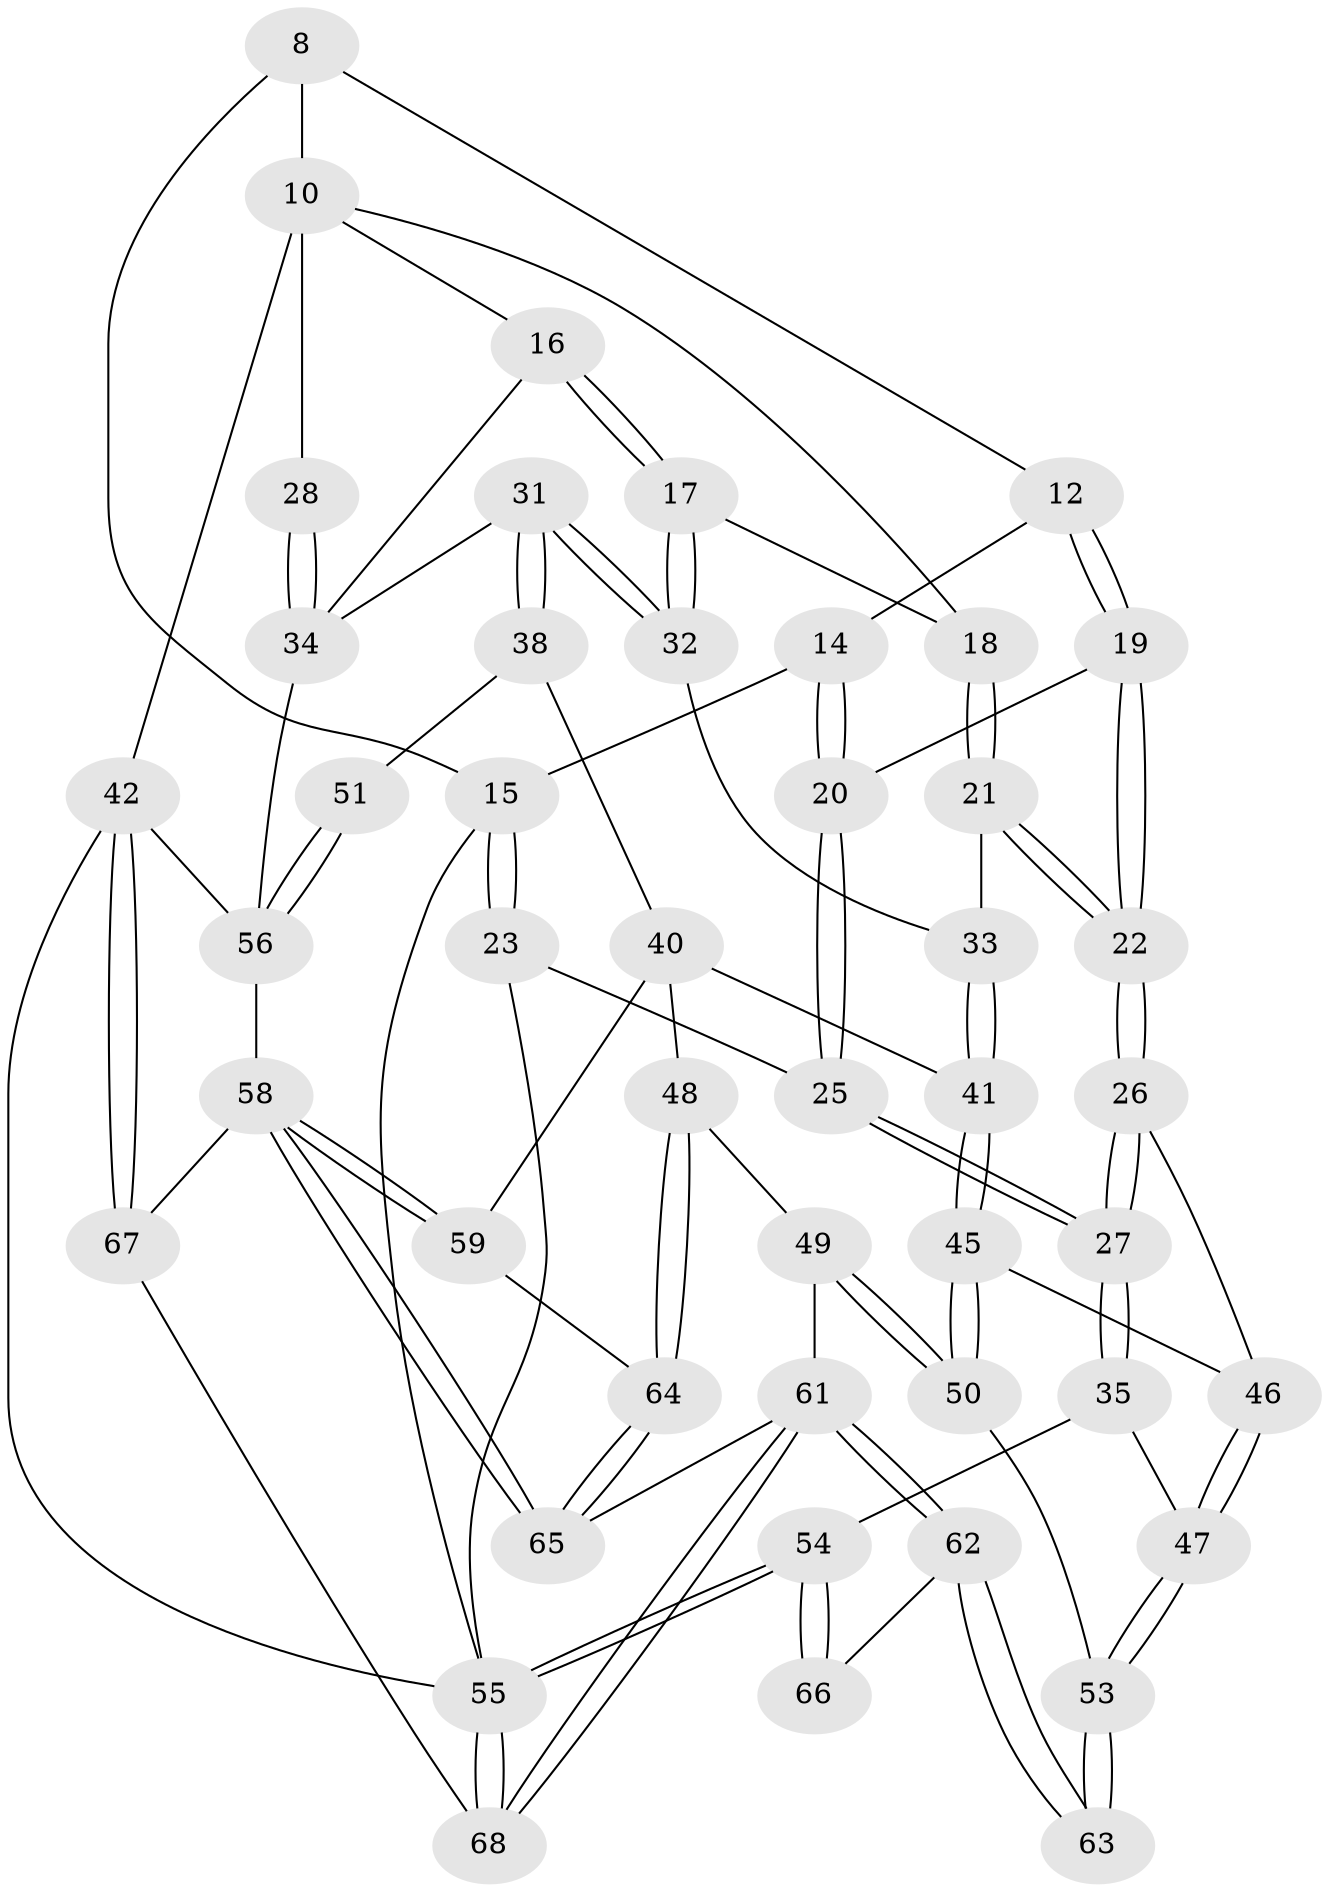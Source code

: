 // original degree distribution, {3: 0.04411764705882353, 6: 0.20588235294117646, 5: 0.5441176470588235, 4: 0.20588235294117646}
// Generated by graph-tools (version 1.1) at 2025/06/03/04/25 22:06:04]
// undirected, 47 vertices, 109 edges
graph export_dot {
graph [start="1"]
  node [color=gray90,style=filled];
  8 [pos="+0.394675575355254+0.12002876889964009",super="+5"];
  10 [pos="+0.8823802421294316+0.13484748695869067",super="+7+9"];
  12 [pos="+0.39179029509254626+0.1238208468913231"];
  14 [pos="+0.18481507158374016+0.25727403387969405",super="+11"];
  15 [pos="+0.07863823616580463+0.28004319010623163",super="+13"];
  16 [pos="+0.6845949004585173+0.29098203734749695"];
  17 [pos="+0.6589165682535071+0.29160157273338677"];
  18 [pos="+0.6353688100780783+0.2785266024203755"];
  19 [pos="+0.3426435222594494+0.30130655793923317"];
  20 [pos="+0.2457168197784622+0.32086816966940873"];
  21 [pos="+0.439310420437039+0.4251625785466657"];
  22 [pos="+0.4262384570548232+0.4289207307777593"];
  23 [pos="+0.06451946351461615+0.3181616834838253"];
  25 [pos="+0.17411989688296067+0.4051931597116179"];
  26 [pos="+0.4073507741938467+0.47682325996740427"];
  27 [pos="+0.1650097149988523+0.5086302362840912"];
  28 [pos="+1+0.20577443057069802"];
  31 [pos="+0.7217683672822895+0.539520460331651"];
  32 [pos="+0.662552938230388+0.4365650997826869"];
  33 [pos="+0.5668127225237523+0.47770238328052356"];
  34 [pos="+1+0.4627950510795063",super="+30+29"];
  35 [pos="+0.09257732029061863+0.6048475816667492"];
  38 [pos="+0.7209650232251074+0.5767457951879008"];
  40 [pos="+0.6162537370570464+0.5718010728669676",super="+39"];
  41 [pos="+0.5899102525443766+0.5449250578404392"];
  42 [pos="+1+1",super="+2"];
  45 [pos="+0.42306299229987876+0.5455238448299163"];
  46 [pos="+0.4128492092493195+0.5072930570623366"];
  47 [pos="+0.17237922083517335+0.658254019762034"];
  48 [pos="+0.4728460337020759+0.6292948925681577"];
  49 [pos="+0.4423254392209866+0.6158416867858506"];
  50 [pos="+0.4275063139997702+0.5994174577287724"];
  51 [pos="+0.8399251408478194+0.5896393164821678"];
  53 [pos="+0.22571761646616267+0.6997458272257885",super="+52"];
  54 [pos="+0+1",super="+37+36"];
  55 [pos="+0+1",super="+3+24"];
  56 [pos="+0.8532428510551537+0.7993995198676971",super="+43+44"];
  58 [pos="+0.6986979156516944+0.7935906603302817",super="+57"];
  59 [pos="+0.6836965821188108+0.6862747750405532"];
  61 [pos="+0.3413942451198312+0.9244921026777428",super="+60"];
  62 [pos="+0.31071510578194655+0.8930038575386067"];
  63 [pos="+0.3100512980137421+0.8912670799254685"];
  64 [pos="+0.5024698446689806+0.657047255377859"];
  65 [pos="+0.5240538411423813+0.762559490692703"];
  66 [pos="+0.16092143811400358+0.8852024320411995"];
  67 [pos="+0.6793887405326078+1"];
  68 [pos="+0.4088276776667717+1"];
  8 -- 12;
  8 -- 10;
  8 -- 15;
  10 -- 16;
  10 -- 18;
  10 -- 42 [weight=2];
  10 -- 28;
  12 -- 19;
  12 -- 19;
  12 -- 14;
  14 -- 15;
  14 -- 20;
  14 -- 20;
  15 -- 23;
  15 -- 23;
  15 -- 55;
  16 -- 17;
  16 -- 17;
  16 -- 34;
  17 -- 18;
  17 -- 32;
  17 -- 32;
  18 -- 21;
  18 -- 21;
  19 -- 20;
  19 -- 22;
  19 -- 22;
  20 -- 25;
  20 -- 25;
  21 -- 22;
  21 -- 22;
  21 -- 33;
  22 -- 26;
  22 -- 26;
  23 -- 25;
  23 -- 55;
  25 -- 27;
  25 -- 27;
  26 -- 27;
  26 -- 27;
  26 -- 46;
  27 -- 35;
  27 -- 35;
  28 -- 34 [weight=2];
  28 -- 34;
  31 -- 32;
  31 -- 32;
  31 -- 38;
  31 -- 38;
  31 -- 34;
  32 -- 33;
  33 -- 41;
  33 -- 41;
  34 -- 56;
  35 -- 47;
  35 -- 54;
  38 -- 51;
  38 -- 40;
  40 -- 41;
  40 -- 48;
  40 -- 59;
  41 -- 45;
  41 -- 45;
  42 -- 67;
  42 -- 67;
  42 -- 55 [weight=2];
  42 -- 56;
  45 -- 46;
  45 -- 50;
  45 -- 50;
  46 -- 47;
  46 -- 47;
  47 -- 53;
  47 -- 53;
  48 -- 49;
  48 -- 64;
  48 -- 64;
  49 -- 50;
  49 -- 50;
  49 -- 61;
  50 -- 53;
  51 -- 56 [weight=2];
  51 -- 56;
  53 -- 63 [weight=2];
  53 -- 63;
  54 -- 55 [weight=2];
  54 -- 55;
  54 -- 66 [weight=2];
  54 -- 66;
  55 -- 68;
  55 -- 68;
  56 -- 58;
  58 -- 59;
  58 -- 59;
  58 -- 65;
  58 -- 65;
  58 -- 67;
  59 -- 64;
  61 -- 62;
  61 -- 62;
  61 -- 68;
  61 -- 68;
  61 -- 65;
  62 -- 63;
  62 -- 63;
  62 -- 66;
  64 -- 65;
  64 -- 65;
  67 -- 68;
}
